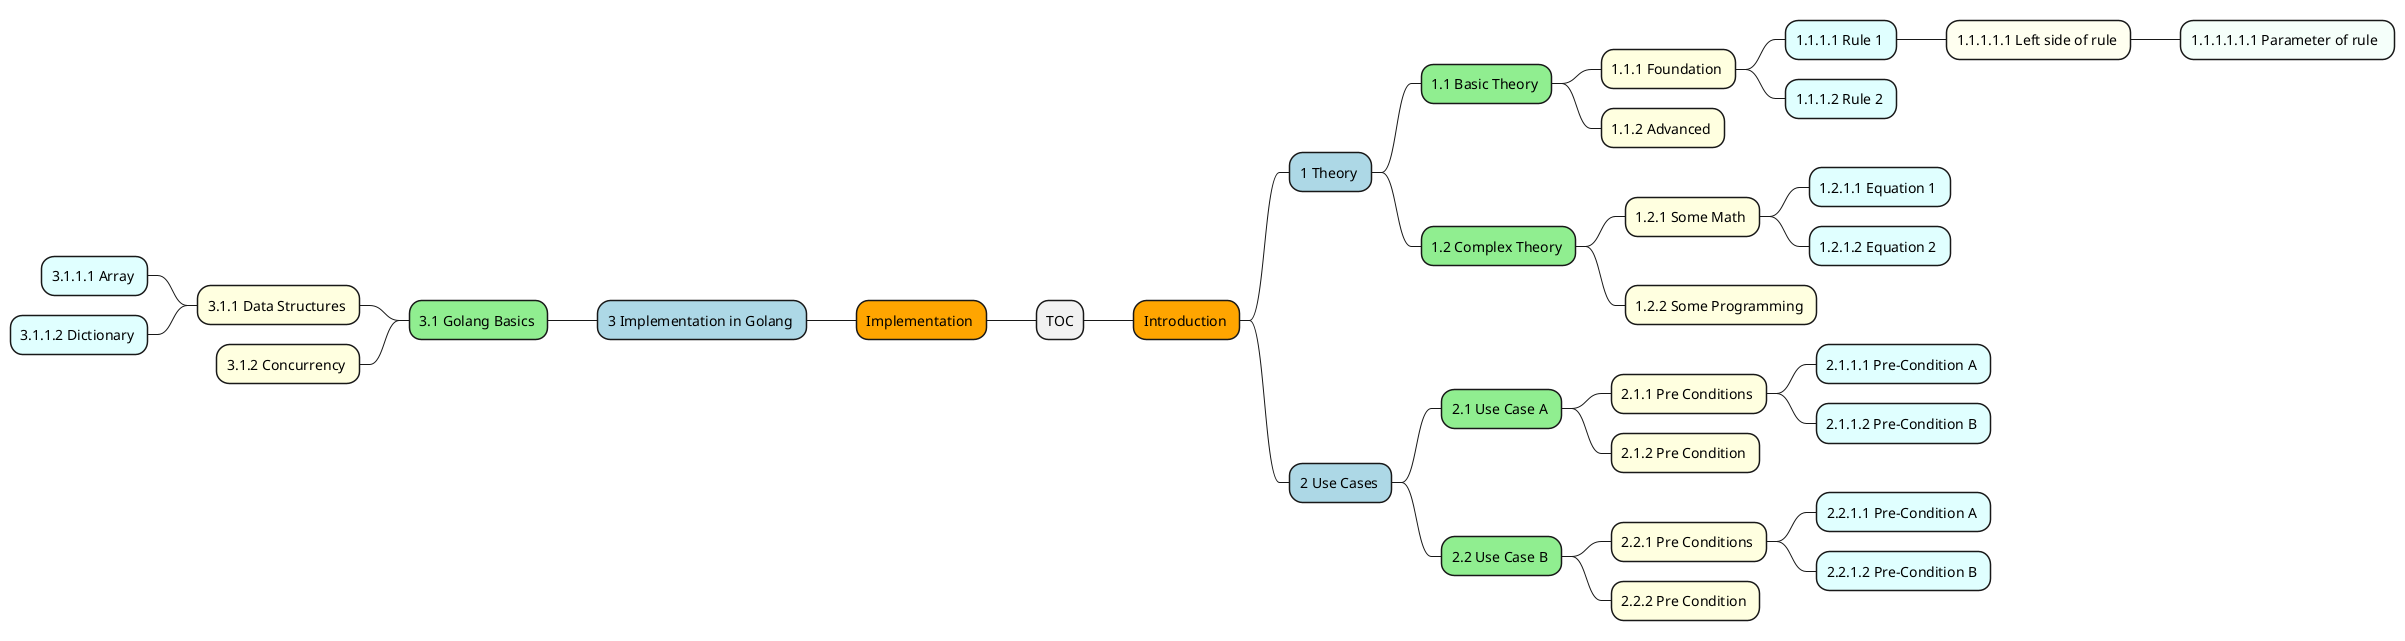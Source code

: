 @startmindmap
* TOC
**[#Orange]   Introduction 
***[#lightblue]  1 Theory 
****[#lightgreen]  1.1 Basic Theory 
*****[#lightyellow]  1.1.1 Foundation 
******[#lightcyan]  1.1.1.1 Rule 1 
*******[#Ivory]  1.1.1.1.1 Left side of rule 
********[#MintCream]  1.1.1.1.1.1 Parameter of rule  
******[#lightcyan]  1.1.1.2 Rule 2 
*****[#lightyellow]  1.1.2 Advanced 
****[#lightgreen]  1.2 Complex Theory 
*****[#lightyellow]  1.2.1 Some Math 
******[#lightcyan]  1.2.1.1 Equation 1 
******[#lightcyan]  1.2.1.2 Equation 2 
*****[#lightyellow]  1.2.2 Some Programming 
***[#lightblue]  2 Use Cases 
****[#lightgreen]  2.1 Use Case A 
*****[#lightyellow]  2.1.1 Pre Conditions 
******[#lightcyan]  2.1.1.1 Pre-Condition A 
******[#lightcyan]  2.1.1.2 Pre-Condition B 
*****[#lightyellow]  2.1.2 Pre Condition 
****[#lightgreen]  2.2 Use Case B 
*****[#lightyellow]  2.2.1 Pre Conditions 
******[#lightcyan]  2.2.1.1 Pre-Condition A 
******[#lightcyan]  2.2.1.2 Pre-Condition B 
*****[#lightyellow]  2.2.2 Pre Condition 
left side
**[#Orange]   Implementation 
***[#lightblue]  3 Implementation in Golang 
****[#lightgreen]  3.1 Golang Basics 
*****[#lightyellow]  3.1.1 Data Structures 
******[#lightcyan]  3.1.1.1 Array 
******[#lightcyan]  3.1.1.2 Dictionary 
*****[#lightyellow]  3.1.2 Concurrency 
@endmindmap
